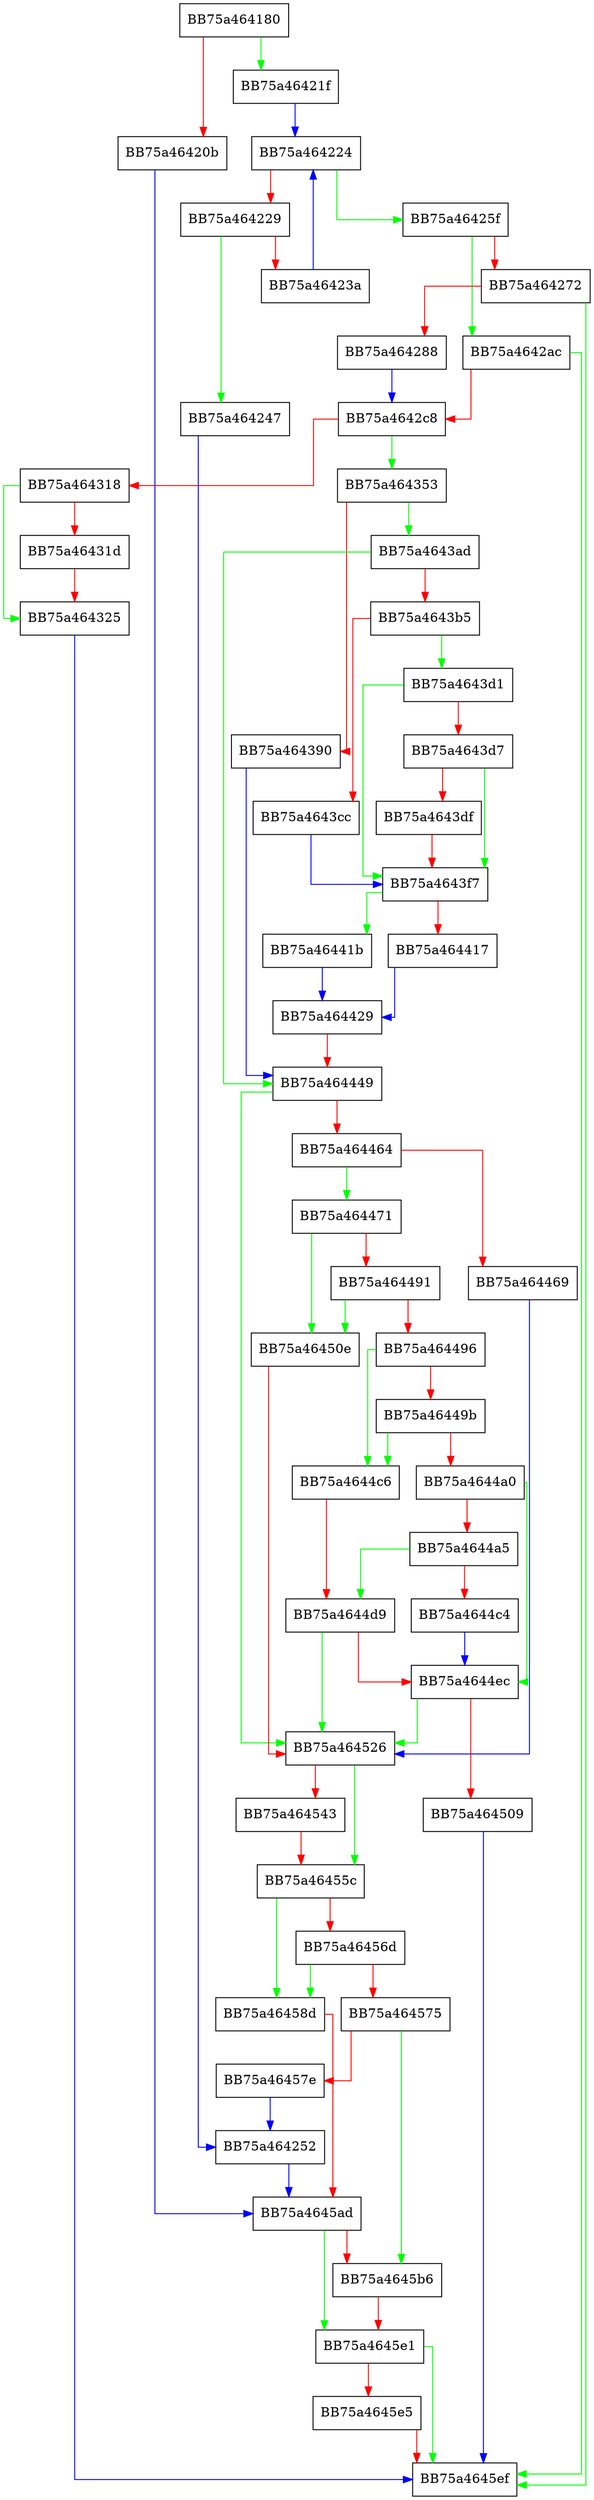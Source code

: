 digraph attachFunc {
  node [shape="box"];
  graph [splines=ortho];
  BB75a464180 -> BB75a46421f [color="green"];
  BB75a464180 -> BB75a46420b [color="red"];
  BB75a46420b -> BB75a4645ad [color="blue"];
  BB75a46421f -> BB75a464224 [color="blue"];
  BB75a464224 -> BB75a46425f [color="green"];
  BB75a464224 -> BB75a464229 [color="red"];
  BB75a464229 -> BB75a464247 [color="green"];
  BB75a464229 -> BB75a46423a [color="red"];
  BB75a46423a -> BB75a464224 [color="blue"];
  BB75a464247 -> BB75a464252 [color="blue"];
  BB75a464252 -> BB75a4645ad [color="blue"];
  BB75a46425f -> BB75a4642ac [color="green"];
  BB75a46425f -> BB75a464272 [color="red"];
  BB75a464272 -> BB75a4645ef [color="green"];
  BB75a464272 -> BB75a464288 [color="red"];
  BB75a464288 -> BB75a4642c8 [color="blue"];
  BB75a4642ac -> BB75a4645ef [color="green"];
  BB75a4642ac -> BB75a4642c8 [color="red"];
  BB75a4642c8 -> BB75a464353 [color="green"];
  BB75a4642c8 -> BB75a464318 [color="red"];
  BB75a464318 -> BB75a464325 [color="green"];
  BB75a464318 -> BB75a46431d [color="red"];
  BB75a46431d -> BB75a464325 [color="red"];
  BB75a464325 -> BB75a4645ef [color="blue"];
  BB75a464353 -> BB75a4643ad [color="green"];
  BB75a464353 -> BB75a464390 [color="red"];
  BB75a464390 -> BB75a464449 [color="blue"];
  BB75a4643ad -> BB75a464449 [color="green"];
  BB75a4643ad -> BB75a4643b5 [color="red"];
  BB75a4643b5 -> BB75a4643d1 [color="green"];
  BB75a4643b5 -> BB75a4643cc [color="red"];
  BB75a4643cc -> BB75a4643f7 [color="blue"];
  BB75a4643d1 -> BB75a4643f7 [color="green"];
  BB75a4643d1 -> BB75a4643d7 [color="red"];
  BB75a4643d7 -> BB75a4643f7 [color="green"];
  BB75a4643d7 -> BB75a4643df [color="red"];
  BB75a4643df -> BB75a4643f7 [color="red"];
  BB75a4643f7 -> BB75a46441b [color="green"];
  BB75a4643f7 -> BB75a464417 [color="red"];
  BB75a464417 -> BB75a464429 [color="blue"];
  BB75a46441b -> BB75a464429 [color="blue"];
  BB75a464429 -> BB75a464449 [color="red"];
  BB75a464449 -> BB75a464526 [color="green"];
  BB75a464449 -> BB75a464464 [color="red"];
  BB75a464464 -> BB75a464471 [color="green"];
  BB75a464464 -> BB75a464469 [color="red"];
  BB75a464469 -> BB75a464526 [color="blue"];
  BB75a464471 -> BB75a46450e [color="green"];
  BB75a464471 -> BB75a464491 [color="red"];
  BB75a464491 -> BB75a46450e [color="green"];
  BB75a464491 -> BB75a464496 [color="red"];
  BB75a464496 -> BB75a4644c6 [color="green"];
  BB75a464496 -> BB75a46449b [color="red"];
  BB75a46449b -> BB75a4644c6 [color="green"];
  BB75a46449b -> BB75a4644a0 [color="red"];
  BB75a4644a0 -> BB75a4644ec [color="green"];
  BB75a4644a0 -> BB75a4644a5 [color="red"];
  BB75a4644a5 -> BB75a4644d9 [color="green"];
  BB75a4644a5 -> BB75a4644c4 [color="red"];
  BB75a4644c4 -> BB75a4644ec [color="blue"];
  BB75a4644c6 -> BB75a4644d9 [color="red"];
  BB75a4644d9 -> BB75a464526 [color="green"];
  BB75a4644d9 -> BB75a4644ec [color="red"];
  BB75a4644ec -> BB75a464526 [color="green"];
  BB75a4644ec -> BB75a464509 [color="red"];
  BB75a464509 -> BB75a4645ef [color="blue"];
  BB75a46450e -> BB75a464526 [color="red"];
  BB75a464526 -> BB75a46455c [color="green"];
  BB75a464526 -> BB75a464543 [color="red"];
  BB75a464543 -> BB75a46455c [color="red"];
  BB75a46455c -> BB75a46458d [color="green"];
  BB75a46455c -> BB75a46456d [color="red"];
  BB75a46456d -> BB75a46458d [color="green"];
  BB75a46456d -> BB75a464575 [color="red"];
  BB75a464575 -> BB75a4645b6 [color="green"];
  BB75a464575 -> BB75a46457e [color="red"];
  BB75a46457e -> BB75a464252 [color="blue"];
  BB75a46458d -> BB75a4645ad [color="red"];
  BB75a4645ad -> BB75a4645e1 [color="green"];
  BB75a4645ad -> BB75a4645b6 [color="red"];
  BB75a4645b6 -> BB75a4645e1 [color="red"];
  BB75a4645e1 -> BB75a4645ef [color="green"];
  BB75a4645e1 -> BB75a4645e5 [color="red"];
  BB75a4645e5 -> BB75a4645ef [color="red"];
}